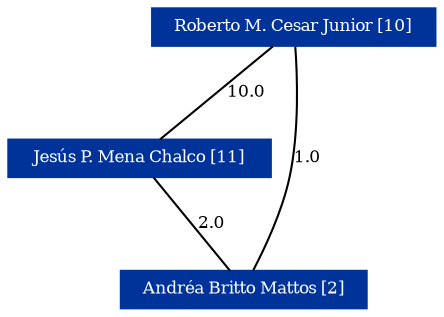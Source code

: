 strict graph grafo2 {
	graph [bb="0,0,205,146", id=grafo2, overlap=False];
	node [label="\N", fontsize=8, shape=rectangle, style=filled];
	0 [label="Roberto M. Cesar Junior [10]", URL="http://lattes.cnpq.br/2240951178648368", color="#003399", fontcolor="#FFFFFF", height="0.25", pos="137,137", width="1.8889"];
	1 [label="Jesús P. Mena Chalco [11]", URL="http://lattes.cnpq.br/4727357182510680", color="#003399", fontcolor="#FFFFFF", height="0.25", pos="63,73", width="1.75"];
	2 [label="Andréa Britto Mattos [2]", URL="http://lattes.cnpq.br/2837012019824386", color="#003399", fontcolor="#FFFFFF", height="0.25", pos="130,9", width="1.6389"];
	0 -- 1 [fontsize=8, label="10.0", lp="114.5,105", pos="126.4,127.83 112.33,115.66 87.64,94.31 73.583,82.153"];
	0 -- 2 [fontsize=8, label="1.0", lp="142,73", pos="136.93,127.54 136.79,113.62 136.35,86.781 135,64 134.05,47.92 132.19,29.259 131.03,18.329"];
	1 -- 2 [fontsize=8, label="2.0", lp="108,41", pos="72.599,63.83 85.336,51.664 107.69,30.31 120.42,18.153"];
}
